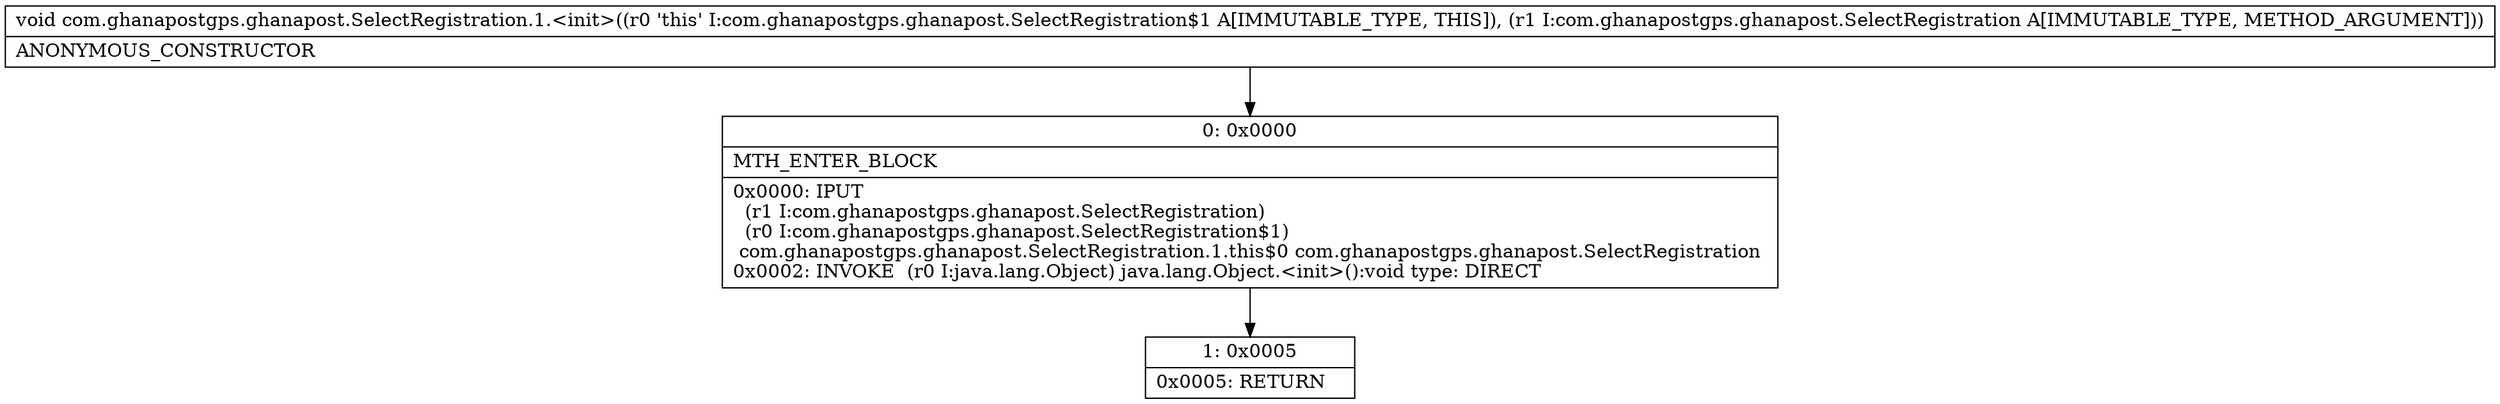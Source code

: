 digraph "CFG forcom.ghanapostgps.ghanapost.SelectRegistration.1.\<init\>(Lcom\/ghanapostgps\/ghanapost\/SelectRegistration;)V" {
Node_0 [shape=record,label="{0\:\ 0x0000|MTH_ENTER_BLOCK\l|0x0000: IPUT  \l  (r1 I:com.ghanapostgps.ghanapost.SelectRegistration)\l  (r0 I:com.ghanapostgps.ghanapost.SelectRegistration$1)\l com.ghanapostgps.ghanapost.SelectRegistration.1.this$0 com.ghanapostgps.ghanapost.SelectRegistration \l0x0002: INVOKE  (r0 I:java.lang.Object) java.lang.Object.\<init\>():void type: DIRECT \l}"];
Node_1 [shape=record,label="{1\:\ 0x0005|0x0005: RETURN   \l}"];
MethodNode[shape=record,label="{void com.ghanapostgps.ghanapost.SelectRegistration.1.\<init\>((r0 'this' I:com.ghanapostgps.ghanapost.SelectRegistration$1 A[IMMUTABLE_TYPE, THIS]), (r1 I:com.ghanapostgps.ghanapost.SelectRegistration A[IMMUTABLE_TYPE, METHOD_ARGUMENT]))  | ANONYMOUS_CONSTRUCTOR\l}"];
MethodNode -> Node_0;
Node_0 -> Node_1;
}

